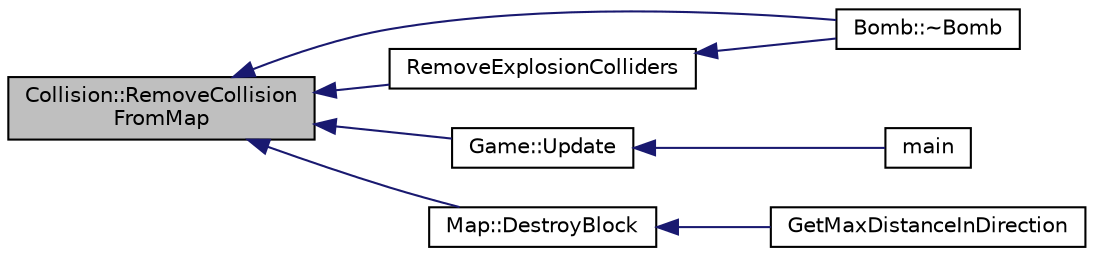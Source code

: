 digraph "Collision::RemoveCollisionFromMap"
{
  edge [fontname="Helvetica",fontsize="10",labelfontname="Helvetica",labelfontsize="10"];
  node [fontname="Helvetica",fontsize="10",shape=record];
  rankdir="LR";
  Node13 [label="Collision::RemoveCollision\lFromMap",height=0.2,width=0.4,color="black", fillcolor="grey75", style="filled", fontcolor="black"];
  Node13 -> Node14 [dir="back",color="midnightblue",fontsize="10",style="solid",fontname="Helvetica"];
  Node14 [label="Bomb::~Bomb",height=0.2,width=0.4,color="black", fillcolor="white", style="filled",URL="$class_bomb.html#acbb47327cfb2fa429887774ef3597965"];
  Node13 -> Node15 [dir="back",color="midnightblue",fontsize="10",style="solid",fontname="Helvetica"];
  Node15 [label="RemoveExplosionColliders",height=0.2,width=0.4,color="black", fillcolor="white", style="filled",URL="$_bomb_8h.html#ace90453300c105ee656f5d1e18628d2a"];
  Node15 -> Node14 [dir="back",color="midnightblue",fontsize="10",style="solid",fontname="Helvetica"];
  Node13 -> Node16 [dir="back",color="midnightblue",fontsize="10",style="solid",fontname="Helvetica"];
  Node16 [label="Game::Update",height=0.2,width=0.4,color="black", fillcolor="white", style="filled",URL="$class_game.html#a1c5373c68261c54aff03e6abe40fee52"];
  Node16 -> Node17 [dir="back",color="midnightblue",fontsize="10",style="solid",fontname="Helvetica"];
  Node17 [label="main",height=0.2,width=0.4,color="black", fillcolor="white", style="filled",URL="$main_8cpp.html#a0ddf1224851353fc92bfbff6f499fa97"];
  Node13 -> Node18 [dir="back",color="midnightblue",fontsize="10",style="solid",fontname="Helvetica"];
  Node18 [label="Map::DestroyBlock",height=0.2,width=0.4,color="black", fillcolor="white", style="filled",URL="$class_map.html#a6218d726c976555b85ef2eb30d593b9c"];
  Node18 -> Node19 [dir="back",color="midnightblue",fontsize="10",style="solid",fontname="Helvetica"];
  Node19 [label="GetMaxDistanceInDirection",height=0.2,width=0.4,color="black", fillcolor="white", style="filled",URL="$_bomb_8h.html#a8ca009fbe88f5109451823ad28696ec4"];
}
